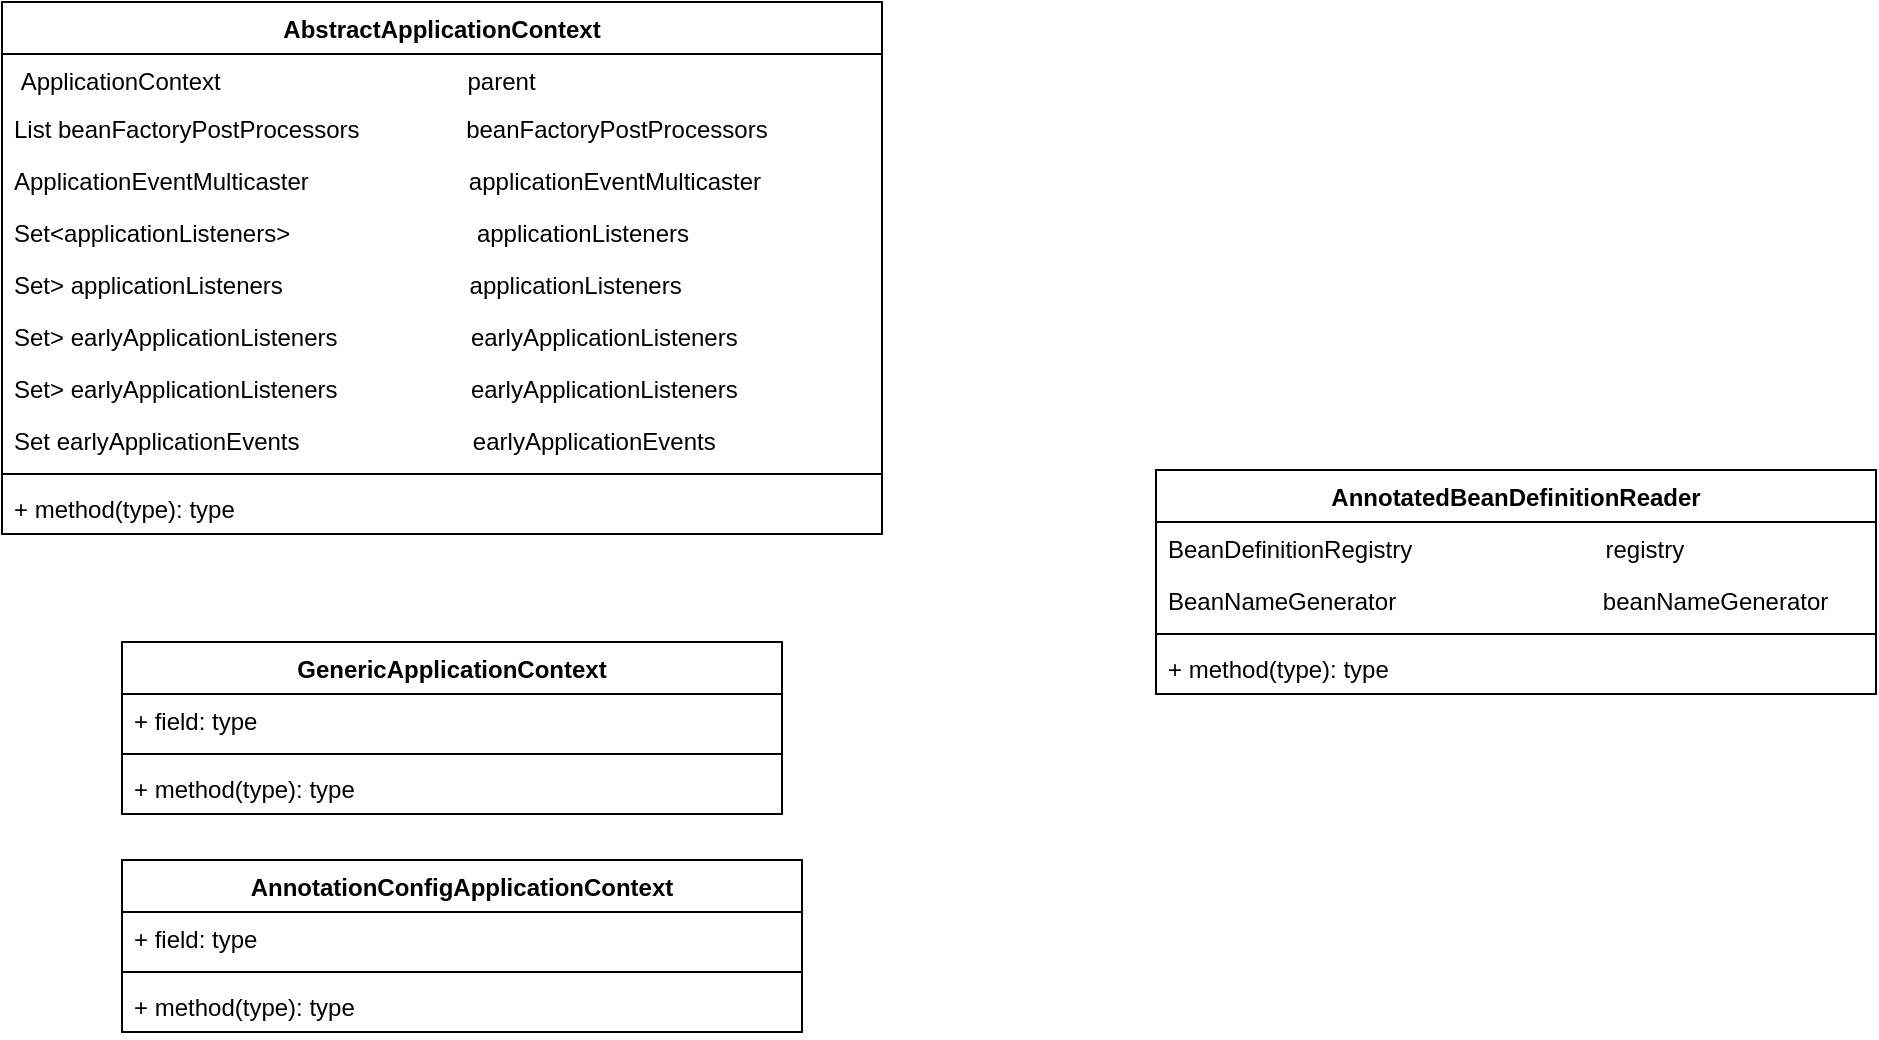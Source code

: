 <mxfile version="21.3.6" type="github">
  <diagram id="C5RBs43oDa-KdzZeNtuy" name="Page-1">
    <mxGraphModel dx="1877" dy="615" grid="1" gridSize="10" guides="1" tooltips="1" connect="1" arrows="1" fold="1" page="1" pageScale="1" pageWidth="827" pageHeight="1169" math="0" shadow="0">
      <root>
        <mxCell id="WIyWlLk6GJQsqaUBKTNV-0" />
        <mxCell id="WIyWlLk6GJQsqaUBKTNV-1" parent="WIyWlLk6GJQsqaUBKTNV-0" />
        <mxCell id="t1czlA54ClY-NQu4yhsW-11" value="AnnotatedBeanDefinitionReader&lt;br&gt;" style="swimlane;fontStyle=1;align=center;verticalAlign=top;childLayout=stackLayout;horizontal=1;startSize=26;horizontalStack=0;resizeParent=1;resizeParentMax=0;resizeLast=0;collapsible=1;marginBottom=0;whiteSpace=wrap;html=1;" vertex="1" parent="WIyWlLk6GJQsqaUBKTNV-1">
          <mxGeometry x="467" y="664" width="360" height="112" as="geometry" />
        </mxCell>
        <mxCell id="t1czlA54ClY-NQu4yhsW-12" value="BeanDefinitionRegistry&amp;nbsp; &amp;nbsp; &amp;nbsp; &amp;nbsp; &amp;nbsp; &amp;nbsp; &amp;nbsp; &amp;nbsp; &amp;nbsp; &amp;nbsp; &amp;nbsp; &amp;nbsp; &amp;nbsp; &amp;nbsp; &amp;nbsp;registry&lt;br&gt;" style="text;strokeColor=none;fillColor=none;align=left;verticalAlign=top;spacingLeft=4;spacingRight=4;overflow=hidden;rotatable=0;points=[[0,0.5],[1,0.5]];portConstraint=eastwest;whiteSpace=wrap;html=1;" vertex="1" parent="t1czlA54ClY-NQu4yhsW-11">
          <mxGeometry y="26" width="360" height="26" as="geometry" />
        </mxCell>
        <mxCell id="t1czlA54ClY-NQu4yhsW-15" value="BeanNameGenerator&amp;nbsp; &amp;nbsp; &amp;nbsp; &amp;nbsp; &amp;nbsp; &amp;nbsp; &amp;nbsp; &amp;nbsp; &amp;nbsp; &amp;nbsp; &amp;nbsp; &amp;nbsp; &amp;nbsp; &amp;nbsp; &amp;nbsp; &amp;nbsp;beanNameGenerator" style="text;strokeColor=none;fillColor=none;align=left;verticalAlign=top;spacingLeft=4;spacingRight=4;overflow=hidden;rotatable=0;points=[[0,0.5],[1,0.5]];portConstraint=eastwest;whiteSpace=wrap;html=1;" vertex="1" parent="t1czlA54ClY-NQu4yhsW-11">
          <mxGeometry y="52" width="360" height="26" as="geometry" />
        </mxCell>
        <mxCell id="t1czlA54ClY-NQu4yhsW-13" value="" style="line;strokeWidth=1;fillColor=none;align=left;verticalAlign=middle;spacingTop=-1;spacingLeft=3;spacingRight=3;rotatable=0;labelPosition=right;points=[];portConstraint=eastwest;strokeColor=inherit;" vertex="1" parent="t1czlA54ClY-NQu4yhsW-11">
          <mxGeometry y="78" width="360" height="8" as="geometry" />
        </mxCell>
        <mxCell id="t1czlA54ClY-NQu4yhsW-14" value="+ method(type): type" style="text;strokeColor=none;fillColor=none;align=left;verticalAlign=top;spacingLeft=4;spacingRight=4;overflow=hidden;rotatable=0;points=[[0,0.5],[1,0.5]];portConstraint=eastwest;whiteSpace=wrap;html=1;" vertex="1" parent="t1czlA54ClY-NQu4yhsW-11">
          <mxGeometry y="86" width="360" height="26" as="geometry" />
        </mxCell>
        <mxCell id="t1czlA54ClY-NQu4yhsW-17" value="AnnotationConfigApplicationContext" style="swimlane;fontStyle=1;align=center;verticalAlign=top;childLayout=stackLayout;horizontal=1;startSize=26;horizontalStack=0;resizeParent=1;resizeParentMax=0;resizeLast=0;collapsible=1;marginBottom=0;whiteSpace=wrap;html=1;" vertex="1" parent="WIyWlLk6GJQsqaUBKTNV-1">
          <mxGeometry x="-50" y="859" width="340" height="86" as="geometry" />
        </mxCell>
        <mxCell id="t1czlA54ClY-NQu4yhsW-18" value="+ field: type" style="text;strokeColor=none;fillColor=none;align=left;verticalAlign=top;spacingLeft=4;spacingRight=4;overflow=hidden;rotatable=0;points=[[0,0.5],[1,0.5]];portConstraint=eastwest;whiteSpace=wrap;html=1;" vertex="1" parent="t1czlA54ClY-NQu4yhsW-17">
          <mxGeometry y="26" width="340" height="26" as="geometry" />
        </mxCell>
        <mxCell id="t1czlA54ClY-NQu4yhsW-19" value="" style="line;strokeWidth=1;fillColor=none;align=left;verticalAlign=middle;spacingTop=-1;spacingLeft=3;spacingRight=3;rotatable=0;labelPosition=right;points=[];portConstraint=eastwest;strokeColor=inherit;" vertex="1" parent="t1czlA54ClY-NQu4yhsW-17">
          <mxGeometry y="52" width="340" height="8" as="geometry" />
        </mxCell>
        <mxCell id="t1czlA54ClY-NQu4yhsW-20" value="+ method(type): type" style="text;strokeColor=none;fillColor=none;align=left;verticalAlign=top;spacingLeft=4;spacingRight=4;overflow=hidden;rotatable=0;points=[[0,0.5],[1,0.5]];portConstraint=eastwest;whiteSpace=wrap;html=1;" vertex="1" parent="t1czlA54ClY-NQu4yhsW-17">
          <mxGeometry y="60" width="340" height="26" as="geometry" />
        </mxCell>
        <mxCell id="t1czlA54ClY-NQu4yhsW-21" value="GenericApplicationContext" style="swimlane;fontStyle=1;align=center;verticalAlign=top;childLayout=stackLayout;horizontal=1;startSize=26;horizontalStack=0;resizeParent=1;resizeParentMax=0;resizeLast=0;collapsible=1;marginBottom=0;whiteSpace=wrap;html=1;" vertex="1" parent="WIyWlLk6GJQsqaUBKTNV-1">
          <mxGeometry x="-50" y="750" width="330" height="86" as="geometry" />
        </mxCell>
        <mxCell id="t1czlA54ClY-NQu4yhsW-22" value="+ field: type" style="text;strokeColor=none;fillColor=none;align=left;verticalAlign=top;spacingLeft=4;spacingRight=4;overflow=hidden;rotatable=0;points=[[0,0.5],[1,0.5]];portConstraint=eastwest;whiteSpace=wrap;html=1;" vertex="1" parent="t1czlA54ClY-NQu4yhsW-21">
          <mxGeometry y="26" width="330" height="26" as="geometry" />
        </mxCell>
        <mxCell id="t1czlA54ClY-NQu4yhsW-23" value="" style="line;strokeWidth=1;fillColor=none;align=left;verticalAlign=middle;spacingTop=-1;spacingLeft=3;spacingRight=3;rotatable=0;labelPosition=right;points=[];portConstraint=eastwest;strokeColor=inherit;" vertex="1" parent="t1czlA54ClY-NQu4yhsW-21">
          <mxGeometry y="52" width="330" height="8" as="geometry" />
        </mxCell>
        <mxCell id="t1czlA54ClY-NQu4yhsW-24" value="+ method(type): type" style="text;strokeColor=none;fillColor=none;align=left;verticalAlign=top;spacingLeft=4;spacingRight=4;overflow=hidden;rotatable=0;points=[[0,0.5],[1,0.5]];portConstraint=eastwest;whiteSpace=wrap;html=1;" vertex="1" parent="t1czlA54ClY-NQu4yhsW-21">
          <mxGeometry y="60" width="330" height="26" as="geometry" />
        </mxCell>
        <mxCell id="t1czlA54ClY-NQu4yhsW-25" value="AbstractApplicationContext" style="swimlane;fontStyle=1;align=center;verticalAlign=top;childLayout=stackLayout;horizontal=1;startSize=26;horizontalStack=0;resizeParent=1;resizeParentMax=0;resizeLast=0;collapsible=1;marginBottom=0;whiteSpace=wrap;html=1;" vertex="1" parent="WIyWlLk6GJQsqaUBKTNV-1">
          <mxGeometry x="-110" y="430" width="440" height="266" as="geometry" />
        </mxCell>
        <mxCell id="t1czlA54ClY-NQu4yhsW-26" value="&amp;nbsp;ApplicationContext&amp;nbsp; &amp;nbsp; &amp;nbsp; &amp;nbsp; &amp;nbsp; &amp;nbsp; &amp;nbsp; &amp;nbsp; &amp;nbsp; &amp;nbsp; &amp;nbsp; &amp;nbsp; &amp;nbsp; &amp;nbsp; &amp;nbsp; &amp;nbsp; &amp;nbsp; &amp;nbsp; &amp;nbsp;parent" style="text;strokeColor=none;fillColor=none;align=left;verticalAlign=top;spacingLeft=4;spacingRight=4;overflow=hidden;rotatable=0;points=[[0,0.5],[1,0.5]];portConstraint=eastwest;whiteSpace=wrap;html=1;" vertex="1" parent="t1czlA54ClY-NQu4yhsW-25">
          <mxGeometry y="26" width="440" height="24" as="geometry" />
        </mxCell>
        <mxCell id="t1czlA54ClY-NQu4yhsW-33" value="List beanFactoryPostProcessors&amp;nbsp; &amp;nbsp; &amp;nbsp; &amp;nbsp; &amp;nbsp; &amp;nbsp; &amp;nbsp; &amp;nbsp; beanFactoryPostProcessors" style="text;strokeColor=none;fillColor=none;align=left;verticalAlign=top;spacingLeft=4;spacingRight=4;overflow=hidden;rotatable=0;points=[[0,0.5],[1,0.5]];portConstraint=eastwest;whiteSpace=wrap;html=1;" vertex="1" parent="t1czlA54ClY-NQu4yhsW-25">
          <mxGeometry y="50" width="440" height="26" as="geometry" />
        </mxCell>
        <mxCell id="t1czlA54ClY-NQu4yhsW-34" value="ApplicationEventMulticaster&amp;nbsp; &amp;nbsp; &amp;nbsp; &amp;nbsp; &amp;nbsp; &amp;nbsp; &amp;nbsp; &amp;nbsp; &amp;nbsp; &amp;nbsp; &amp;nbsp; &amp;nbsp; applicationEventMulticaster" style="text;strokeColor=none;fillColor=none;align=left;verticalAlign=top;spacingLeft=4;spacingRight=4;overflow=hidden;rotatable=0;points=[[0,0.5],[1,0.5]];portConstraint=eastwest;whiteSpace=wrap;html=1;" vertex="1" parent="t1czlA54ClY-NQu4yhsW-25">
          <mxGeometry y="76" width="440" height="26" as="geometry" />
        </mxCell>
        <mxCell id="t1czlA54ClY-NQu4yhsW-35" value="Set&amp;lt;applicationListeners&amp;gt;&amp;nbsp; &amp;nbsp; &amp;nbsp; &amp;nbsp; &amp;nbsp; &amp;nbsp; &amp;nbsp; &amp;nbsp; &amp;nbsp; &amp;nbsp; &amp;nbsp; &amp;nbsp; &amp;nbsp; &amp;nbsp; applicationListeners" style="text;strokeColor=none;fillColor=none;align=left;verticalAlign=top;spacingLeft=4;spacingRight=4;overflow=hidden;rotatable=0;points=[[0,0.5],[1,0.5]];portConstraint=eastwest;whiteSpace=wrap;html=1;" vertex="1" parent="t1czlA54ClY-NQu4yhsW-25">
          <mxGeometry y="102" width="440" height="26" as="geometry" />
        </mxCell>
        <mxCell id="t1czlA54ClY-NQu4yhsW-36" value="Set&amp;gt; applicationListeners&amp;nbsp; &amp;nbsp; &amp;nbsp; &amp;nbsp; &amp;nbsp; &amp;nbsp; &amp;nbsp; &amp;nbsp; &amp;nbsp; &amp;nbsp; &amp;nbsp; &amp;nbsp; &amp;nbsp; &amp;nbsp;&amp;nbsp;applicationListeners" style="text;strokeColor=none;fillColor=none;align=left;verticalAlign=top;spacingLeft=4;spacingRight=4;overflow=hidden;rotatable=0;points=[[0,0.5],[1,0.5]];portConstraint=eastwest;whiteSpace=wrap;html=1;" vertex="1" parent="t1czlA54ClY-NQu4yhsW-25">
          <mxGeometry y="128" width="440" height="26" as="geometry" />
        </mxCell>
        <mxCell id="t1czlA54ClY-NQu4yhsW-37" value="Set&amp;gt; earlyApplicationListeners&amp;nbsp; &amp;nbsp; &amp;nbsp; &amp;nbsp; &amp;nbsp; &amp;nbsp; &amp;nbsp; &amp;nbsp; &amp;nbsp; &amp;nbsp;&amp;nbsp;earlyApplicationListeners" style="text;strokeColor=none;fillColor=none;align=left;verticalAlign=top;spacingLeft=4;spacingRight=4;overflow=hidden;rotatable=0;points=[[0,0.5],[1,0.5]];portConstraint=eastwest;whiteSpace=wrap;html=1;" vertex="1" parent="t1czlA54ClY-NQu4yhsW-25">
          <mxGeometry y="154" width="440" height="26" as="geometry" />
        </mxCell>
        <mxCell id="t1czlA54ClY-NQu4yhsW-38" value="Set&amp;gt; earlyApplicationListeners&amp;nbsp; &amp;nbsp; &amp;nbsp; &amp;nbsp; &amp;nbsp; &amp;nbsp; &amp;nbsp; &amp;nbsp; &amp;nbsp; &amp;nbsp;&amp;nbsp;earlyApplicationListeners" style="text;strokeColor=none;fillColor=none;align=left;verticalAlign=top;spacingLeft=4;spacingRight=4;overflow=hidden;rotatable=0;points=[[0,0.5],[1,0.5]];portConstraint=eastwest;whiteSpace=wrap;html=1;" vertex="1" parent="t1czlA54ClY-NQu4yhsW-25">
          <mxGeometry y="180" width="440" height="26" as="geometry" />
        </mxCell>
        <mxCell id="t1czlA54ClY-NQu4yhsW-39" value="Set earlyApplicationEvents&amp;nbsp; &amp;nbsp; &amp;nbsp; &amp;nbsp; &amp;nbsp; &amp;nbsp; &amp;nbsp; &amp;nbsp; &amp;nbsp; &amp;nbsp; &amp;nbsp; &amp;nbsp; &amp;nbsp;&amp;nbsp;earlyApplicationEvents" style="text;strokeColor=none;fillColor=none;align=left;verticalAlign=top;spacingLeft=4;spacingRight=4;overflow=hidden;rotatable=0;points=[[0,0.5],[1,0.5]];portConstraint=eastwest;whiteSpace=wrap;html=1;" vertex="1" parent="t1czlA54ClY-NQu4yhsW-25">
          <mxGeometry y="206" width="440" height="26" as="geometry" />
        </mxCell>
        <mxCell id="t1czlA54ClY-NQu4yhsW-27" value="" style="line;strokeWidth=1;fillColor=none;align=left;verticalAlign=middle;spacingTop=-1;spacingLeft=3;spacingRight=3;rotatable=0;labelPosition=right;points=[];portConstraint=eastwest;strokeColor=inherit;" vertex="1" parent="t1czlA54ClY-NQu4yhsW-25">
          <mxGeometry y="232" width="440" height="8" as="geometry" />
        </mxCell>
        <mxCell id="t1czlA54ClY-NQu4yhsW-28" value="+ method(type): type" style="text;strokeColor=none;fillColor=none;align=left;verticalAlign=top;spacingLeft=4;spacingRight=4;overflow=hidden;rotatable=0;points=[[0,0.5],[1,0.5]];portConstraint=eastwest;whiteSpace=wrap;html=1;" vertex="1" parent="t1czlA54ClY-NQu4yhsW-25">
          <mxGeometry y="240" width="440" height="26" as="geometry" />
        </mxCell>
      </root>
    </mxGraphModel>
  </diagram>
</mxfile>

